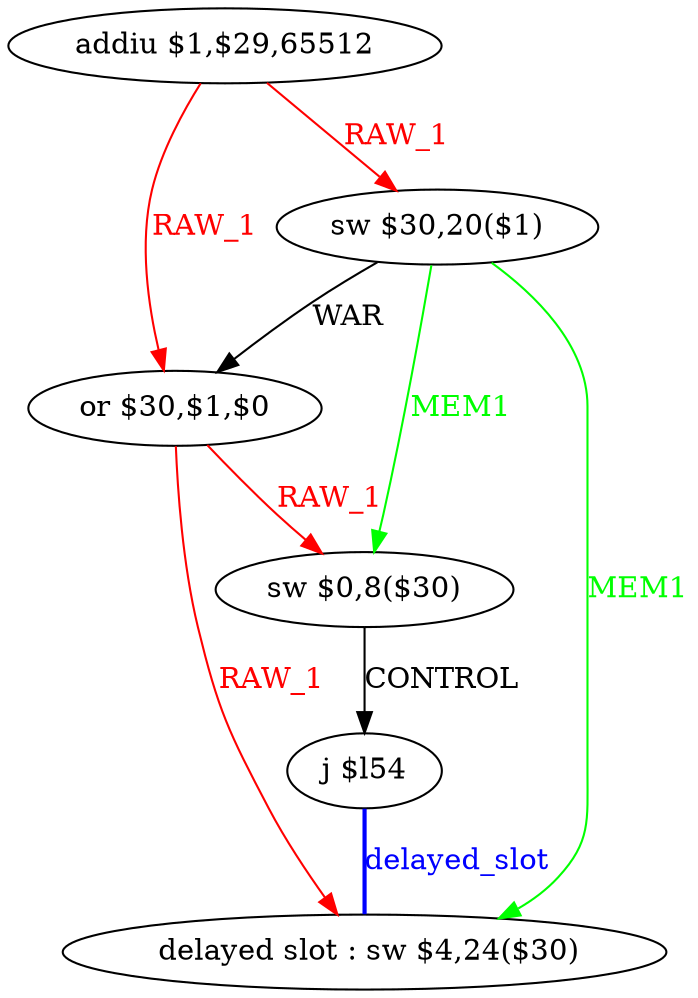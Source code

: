 digraph G1 {
node [shape = ellipse];
i5 [label = " delayed slot : sw $4,24($30)"] ;
i4 ->  i5 [style = bold, dir= none, fontcolor = blue, color = blue, label= "delayed_slot"];
i4 [label = "j $l54"] ;
i0 [label = "addiu $1,$29,65512"] ;
i0 ->  i1 [color = red, fontcolor = red, label= "RAW_1"];
i0 ->  i2 [color = red, fontcolor = red, label= "RAW_1"];
i1 [label = "sw $30,20($1)"] ;
i1 ->  i2 [label= "WAR"];
i1 ->  i3 [color = green, fontcolor = green, label= "MEM1"];
i1 ->  i5 [color = green, fontcolor = green, label= "MEM1"];
i2 [label = "or $30,$1,$0"] ;
i2 ->  i3 [color = red, fontcolor = red, label= "RAW_1"];
i2 ->  i5 [color = red, fontcolor = red, label= "RAW_1"];
i3 [label = "sw $0,8($30)"] ;
i3 ->  i4 [label= "CONTROL"];
}
